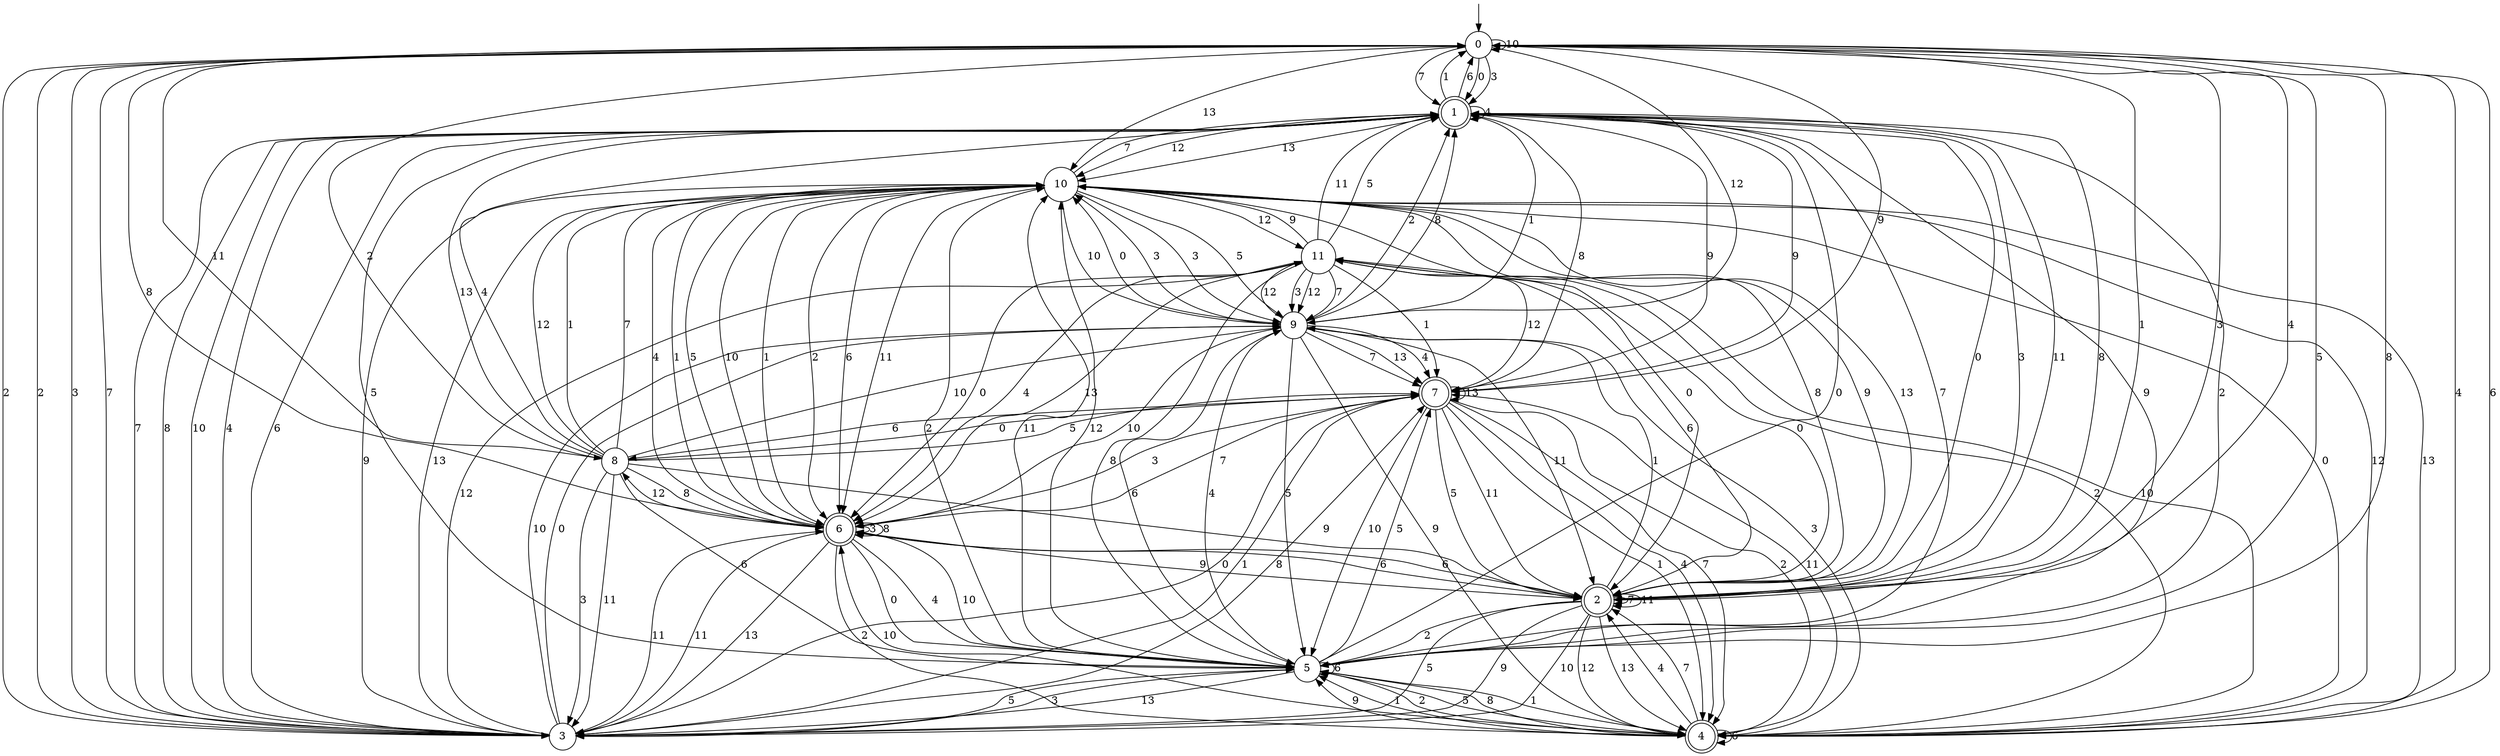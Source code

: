 digraph g {

	s0 [shape="circle" label="0"];
	s1 [shape="doublecircle" label="1"];
	s2 [shape="doublecircle" label="2"];
	s3 [shape="circle" label="3"];
	s4 [shape="doublecircle" label="4"];
	s5 [shape="circle" label="5"];
	s6 [shape="doublecircle" label="6"];
	s7 [shape="doublecircle" label="7"];
	s8 [shape="circle" label="8"];
	s9 [shape="circle" label="9"];
	s10 [shape="circle" label="10"];
	s11 [shape="circle" label="11"];
	s0 -> s1 [label="0"];
	s0 -> s2 [label="1"];
	s0 -> s3 [label="2"];
	s0 -> s1 [label="3"];
	s0 -> s4 [label="4"];
	s0 -> s5 [label="5"];
	s0 -> s4 [label="6"];
	s0 -> s1 [label="7"];
	s0 -> s6 [label="8"];
	s0 -> s7 [label="9"];
	s0 -> s0 [label="10"];
	s0 -> s8 [label="11"];
	s0 -> s9 [label="12"];
	s0 -> s10 [label="13"];
	s1 -> s2 [label="0"];
	s1 -> s0 [label="1"];
	s1 -> s5 [label="2"];
	s1 -> s2 [label="3"];
	s1 -> s1 [label="4"];
	s1 -> s5 [label="5"];
	s1 -> s0 [label="6"];
	s1 -> s3 [label="7"];
	s1 -> s3 [label="8"];
	s1 -> s7 [label="9"];
	s1 -> s3 [label="10"];
	s1 -> s2 [label="11"];
	s1 -> s10 [label="12"];
	s1 -> s10 [label="13"];
	s2 -> s11 [label="0"];
	s2 -> s9 [label="1"];
	s2 -> s5 [label="2"];
	s2 -> s0 [label="3"];
	s2 -> s0 [label="4"];
	s2 -> s3 [label="5"];
	s2 -> s6 [label="6"];
	s2 -> s2 [label="7"];
	s2 -> s1 [label="8"];
	s2 -> s3 [label="9"];
	s2 -> s3 [label="10"];
	s2 -> s2 [label="11"];
	s2 -> s4 [label="12"];
	s2 -> s4 [label="13"];
	s3 -> s9 [label="0"];
	s3 -> s7 [label="1"];
	s3 -> s0 [label="2"];
	s3 -> s0 [label="3"];
	s3 -> s1 [label="4"];
	s3 -> s5 [label="5"];
	s3 -> s1 [label="6"];
	s3 -> s0 [label="7"];
	s3 -> s7 [label="8"];
	s3 -> s10 [label="9"];
	s3 -> s9 [label="10"];
	s3 -> s6 [label="11"];
	s3 -> s11 [label="12"];
	s3 -> s10 [label="13"];
	s4 -> s10 [label="0"];
	s4 -> s5 [label="1"];
	s4 -> s5 [label="2"];
	s4 -> s9 [label="3"];
	s4 -> s2 [label="4"];
	s4 -> s5 [label="5"];
	s4 -> s4 [label="6"];
	s4 -> s2 [label="7"];
	s4 -> s5 [label="8"];
	s4 -> s5 [label="9"];
	s4 -> s6 [label="10"];
	s4 -> s7 [label="11"];
	s4 -> s10 [label="12"];
	s4 -> s10 [label="13"];
	s5 -> s1 [label="0"];
	s5 -> s4 [label="1"];
	s5 -> s10 [label="2"];
	s5 -> s3 [label="3"];
	s5 -> s9 [label="4"];
	s5 -> s7 [label="5"];
	s5 -> s5 [label="6"];
	s5 -> s1 [label="7"];
	s5 -> s0 [label="8"];
	s5 -> s1 [label="9"];
	s5 -> s6 [label="10"];
	s5 -> s10 [label="11"];
	s5 -> s10 [label="12"];
	s5 -> s3 [label="13"];
	s6 -> s5 [label="0"];
	s6 -> s10 [label="1"];
	s6 -> s4 [label="2"];
	s6 -> s6 [label="3"];
	s6 -> s5 [label="4"];
	s6 -> s10 [label="5"];
	s6 -> s2 [label="6"];
	s6 -> s7 [label="7"];
	s6 -> s6 [label="8"];
	s6 -> s2 [label="9"];
	s6 -> s10 [label="10"];
	s6 -> s3 [label="11"];
	s6 -> s8 [label="12"];
	s6 -> s3 [label="13"];
	s7 -> s3 [label="0"];
	s7 -> s4 [label="1"];
	s7 -> s4 [label="2"];
	s7 -> s6 [label="3"];
	s7 -> s4 [label="4"];
	s7 -> s2 [label="5"];
	s7 -> s8 [label="6"];
	s7 -> s4 [label="7"];
	s7 -> s1 [label="8"];
	s7 -> s1 [label="9"];
	s7 -> s5 [label="10"];
	s7 -> s2 [label="11"];
	s7 -> s11 [label="12"];
	s7 -> s7 [label="13"];
	s8 -> s7 [label="0"];
	s8 -> s10 [label="1"];
	s8 -> s0 [label="2"];
	s8 -> s3 [label="3"];
	s8 -> s1 [label="4"];
	s8 -> s7 [label="5"];
	s8 -> s5 [label="6"];
	s8 -> s10 [label="7"];
	s8 -> s6 [label="8"];
	s8 -> s2 [label="9"];
	s8 -> s9 [label="10"];
	s8 -> s3 [label="11"];
	s8 -> s10 [label="12"];
	s8 -> s1 [label="13"];
	s9 -> s10 [label="0"];
	s9 -> s1 [label="1"];
	s9 -> s1 [label="2"];
	s9 -> s10 [label="3"];
	s9 -> s7 [label="4"];
	s9 -> s5 [label="5"];
	s9 -> s5 [label="6"];
	s9 -> s7 [label="7"];
	s9 -> s1 [label="8"];
	s9 -> s4 [label="9"];
	s9 -> s6 [label="10"];
	s9 -> s2 [label="11"];
	s9 -> s11 [label="12"];
	s9 -> s7 [label="13"];
	s10 -> s2 [label="0"];
	s10 -> s6 [label="1"];
	s10 -> s6 [label="2"];
	s10 -> s9 [label="3"];
	s10 -> s6 [label="4"];
	s10 -> s9 [label="5"];
	s10 -> s6 [label="6"];
	s10 -> s1 [label="7"];
	s10 -> s2 [label="8"];
	s10 -> s2 [label="9"];
	s10 -> s9 [label="10"];
	s10 -> s6 [label="11"];
	s10 -> s11 [label="12"];
	s10 -> s2 [label="13"];
	s11 -> s6 [label="0"];
	s11 -> s7 [label="1"];
	s11 -> s4 [label="2"];
	s11 -> s9 [label="3"];
	s11 -> s6 [label="4"];
	s11 -> s1 [label="5"];
	s11 -> s2 [label="6"];
	s11 -> s9 [label="7"];
	s11 -> s5 [label="8"];
	s11 -> s10 [label="9"];
	s11 -> s4 [label="10"];
	s11 -> s1 [label="11"];
	s11 -> s9 [label="12"];
	s11 -> s6 [label="13"];

__start0 [label="" shape="none" width="0" height="0"];
__start0 -> s0;

}
